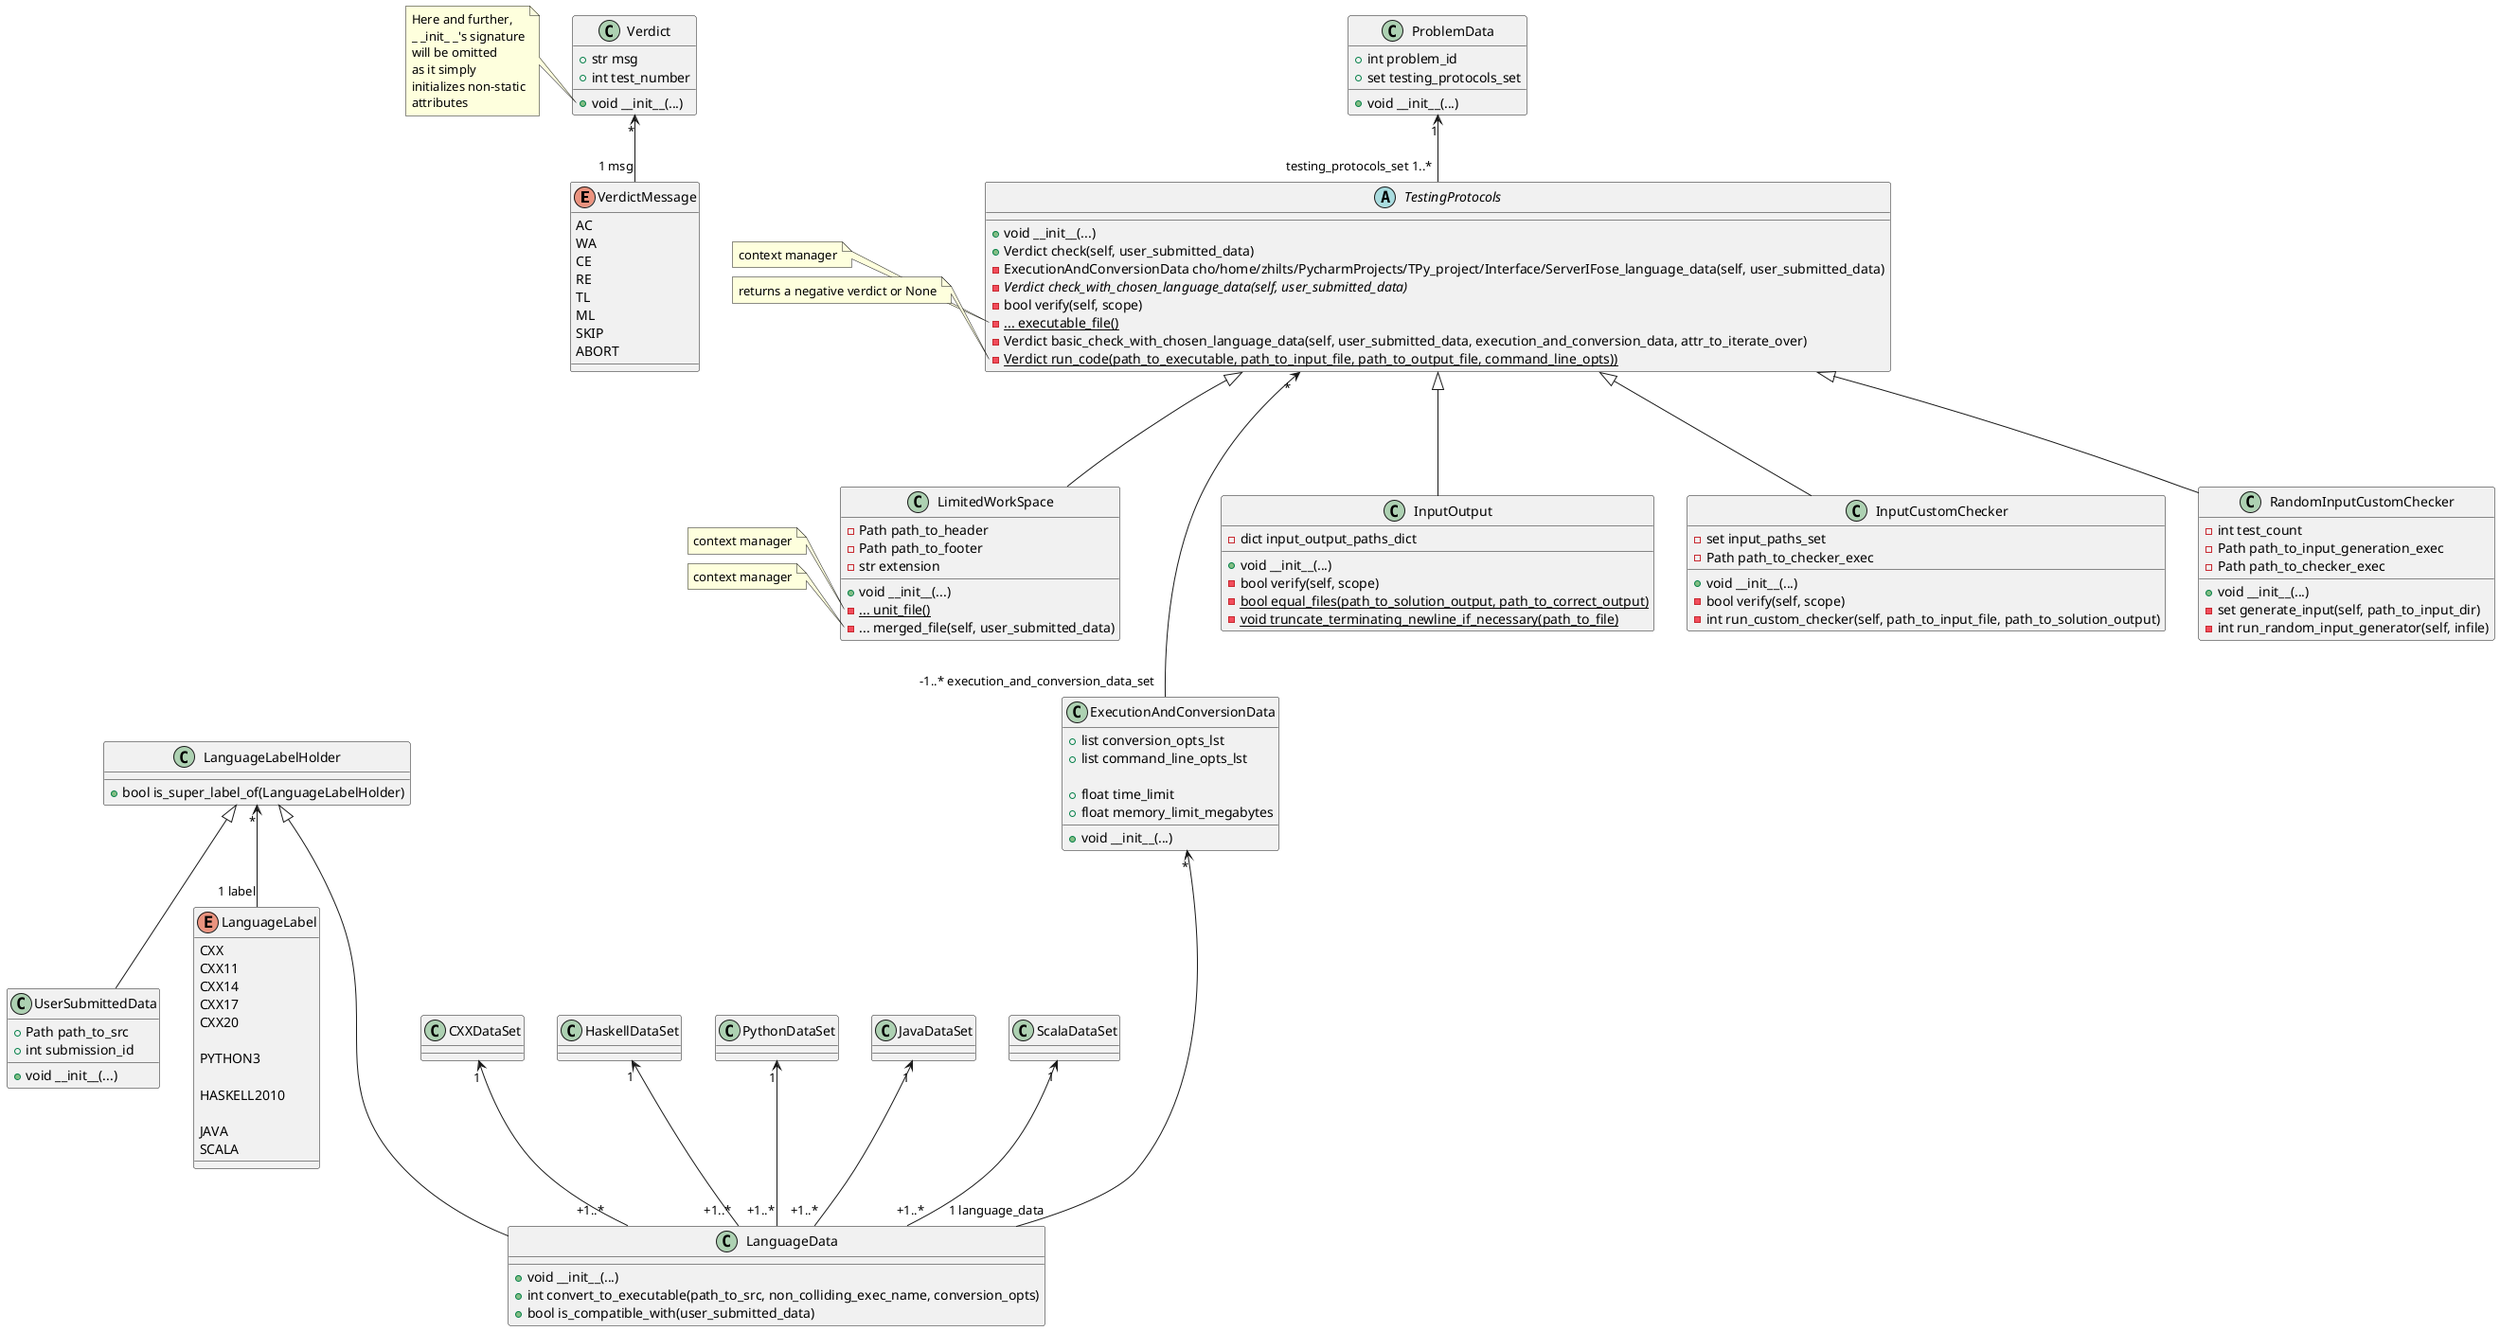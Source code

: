 @startuml
'https://plantuml.com/class-diagram

skinparam enum {
    BackGroundColor Aqua
}

' ============================ AUX ============================

enum VerdictMessage {
    AC
    WA
    CE
    RE
    TL
    ML
    SKIP
    ABORT
}

class Verdict {
    +str msg
    +int test_number

    +void __init__(...)
}
note left of Verdict::__init__
Here and further,
_ _init_ _'s signature
will be omitted
as it simply
initializes non-static
attributes
end note

Verdict "*" <-- "1 msg" VerdictMessage

class UserSubmittedData {
    +Path path_to_src
    +int submission_id

    +void __init__(...)
}


enum LanguageLabel {
    CXX
    CXX11
    CXX14
    CXX17
    CXX20

    PYTHON3

    HASKELL2010

    JAVA
    SCALA
}

class LanguageLabelHolder {
    +bool is_super_label_of(LanguageLabelHolder)
}

LanguageLabelHolder "*" <-- "1 label" LanguageLabel
LanguageLabelHolder <|-- UserSubmittedData



class LanguageData {
    +void __init__(...)
    +int convert_to_executable(path_to_src, non_colliding_exec_name, conversion_opts)
    +bool is_compatible_with(user_submitted_data)
}
LanguageLabelHolder <|--- LanguageData

class CXXDataSet

CXXDataSet "1" <-- "+1..*" LanguageData

class HaskellDataSet

HaskellDataSet "1" <-- "+1..*" LanguageData

class PythonDataSet

PythonDataSet "1" <-- "+1..*" LanguageData

class JavaDataSet

JavaDataSet "1" <-- "+1..*" LanguageData

class ScalaDataSet

ScalaDataSet "1" <-- "+1..*" LanguageData


class ExecutionAndConversionData {
    +list conversion_opts_lst
    +list command_line_opts_lst

    +float time_limit
    +float memory_limit_megabytes

    +void __init__(...)
}

ExecutionAndConversionData "*" <--- "1 language_data" LanguageData
TestingProtocols "*" <---- "-1..* execution_and_conversion_data_set" ExecutionAndConversionData

' ========================== PROTOCOLS =========================

abstract class TestingProtocols {
    +void __init__(...)
    +Verdict check(self, user_submitted_data)
    -ExecutionAndConversionData cho/home/zhilts/PycharmProjects/TPy_project/Interface/ServerIFose_language_data(self, user_submitted_data)
    -{abstract} Verdict check_with_chosen_language_data(self, user_submitted_data)
    -bool verify(self, scope)
    -{static} ... executable_file()
    -Verdict basic_check_with_chosen_language_data(self, user_submitted_data, execution_and_conversion_data, attr_to_iterate_over)
    -{static} Verdict run_code(path_to_executable, path_to_input_file, path_to_output_file, command_line_opts))
}
note left of TestingProtocols::executable_file
context manager
end note
note left of TestingProtocols::run_code
returns a negative verdict or None
end note

class InputOutput {
    -dict input_output_paths_dict

    +void __init__(...)
    -bool verify(self, scope)
    -{static} bool equal_files(path_to_solution_output, path_to_correct_output)
    -{static} void truncate_terminating_newline_if_necessary(path_to_file)
}

class InputCustomChecker {
    -set input_paths_set
    -Path path_to_checker_exec

    +void __init__(...)
    -bool verify(self, scope)
    -int run_custom_checker(self, path_to_input_file, path_to_solution_output)
}

class RandomInputCustomChecker {
    -int test_count
    -Path path_to_input_generation_exec
    -Path path_to_checker_exec


    +void __init__(...)
    -set generate_input(self, path_to_input_dir)
    -int run_random_input_generator(self, infile)
}

class LimitedWorkSpace {
    -Path path_to_header
    -Path path_to_footer
    -str extension

    +void __init__(...)
    -{static} ... unit_file()
    -... merged_file(self, user_submitted_data)
}
note left of LimitedWorkSpace::unit_file
context manager
end note
note left of LimitedWorkSpace::merged_file
context manager
end note

TestingProtocols <|--- InputCustomChecker
TestingProtocols <|--- RandomInputCustomChecker
TestingProtocols <|--- LimitedWorkSpace
TestingProtocols <|--- InputOutput


' ============================ HELPER ============================

class ProblemData {
    +int problem_id
    +set testing_protocols_set

    +void __init__(...)
}

ProblemData "1" <-- "testing_protocols_set 1..*" TestingProtocols

@enduml